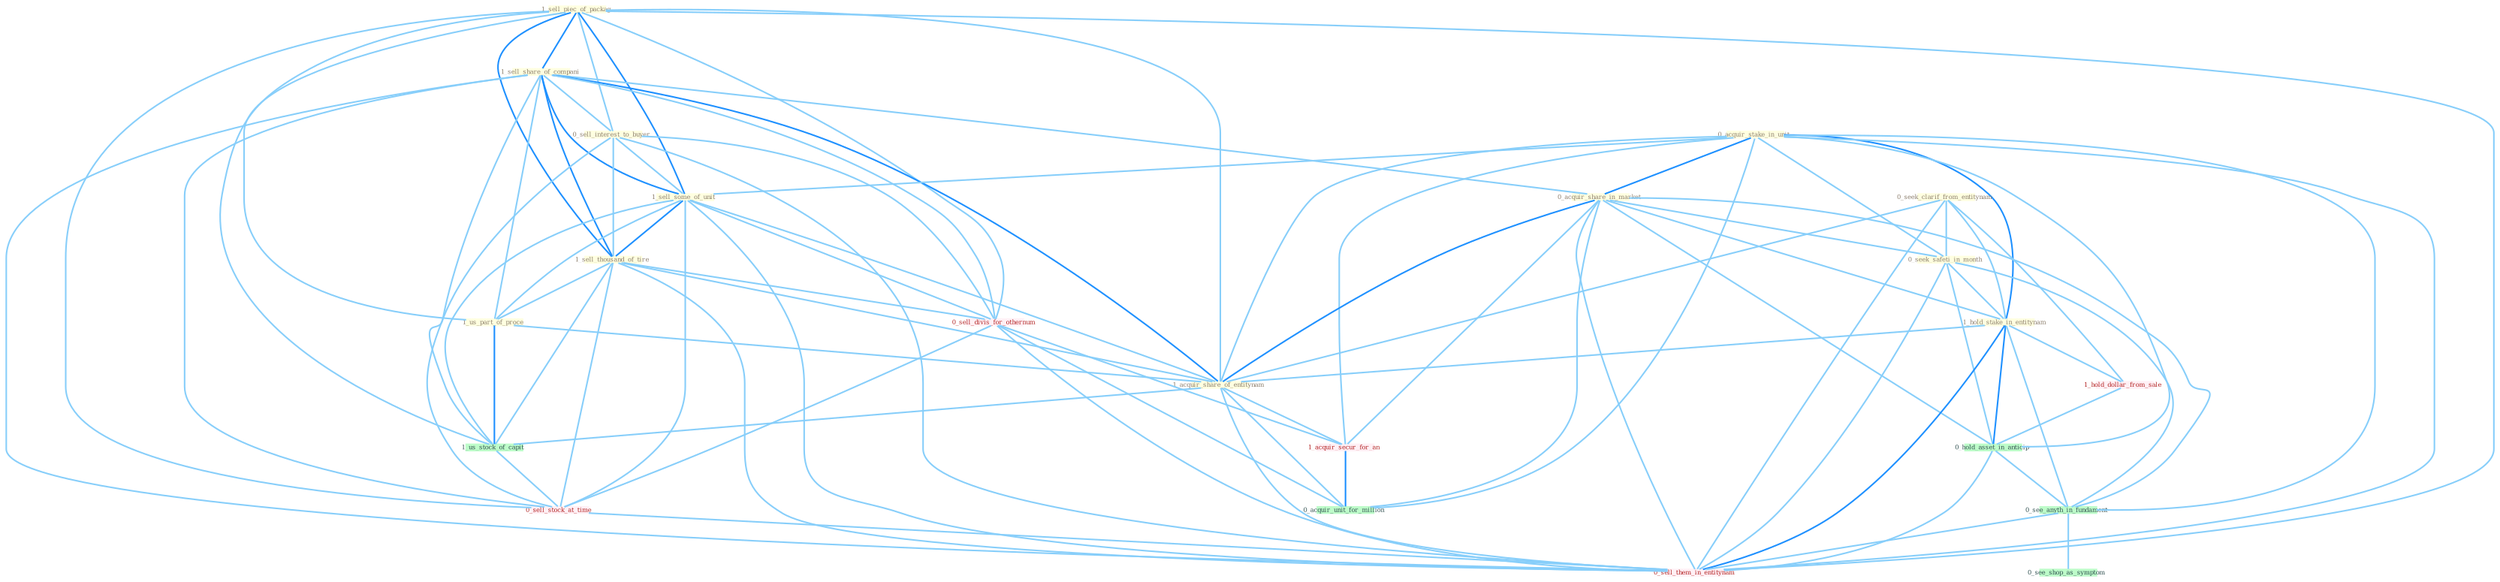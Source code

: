 Graph G{ 
    node
    [shape=polygon,style=filled,width=.5,height=.06,color="#BDFCC9",fixedsize=true,fontsize=4,
    fontcolor="#2f4f4f"];
    {node
    [color="#ffffe0", fontcolor="#8b7d6b"] "1_sell_piec_of_packag " "1_sell_share_of_compani " "0_acquir_stake_in_unit " "0_acquir_share_in_market " "0_sell_interest_to_buyer " "0_seek_clarif_from_entitynam " "1_sell_some_of_unit " "1_sell_thousand_of_tire " "0_seek_safeti_in_month " "1_hold_stake_in_entitynam " "1_us_part_of_proce " "1_acquir_share_of_entitynam "}
{node [color="#fff0f5", fontcolor="#b22222"] "0_sell_divis_for_othernum " "1_acquir_secur_for_an " "1_hold_dollar_from_sale " "0_sell_stock_at_time " "0_sell_them_in_entitynam "}
edge [color="#B0E2FF"];

	"1_sell_piec_of_packag " -- "1_sell_share_of_compani " [w="2", color="#1e90ff" , len=0.8];
	"1_sell_piec_of_packag " -- "0_sell_interest_to_buyer " [w="1", color="#87cefa" ];
	"1_sell_piec_of_packag " -- "1_sell_some_of_unit " [w="2", color="#1e90ff" , len=0.8];
	"1_sell_piec_of_packag " -- "1_sell_thousand_of_tire " [w="2", color="#1e90ff" , len=0.8];
	"1_sell_piec_of_packag " -- "1_us_part_of_proce " [w="1", color="#87cefa" ];
	"1_sell_piec_of_packag " -- "1_acquir_share_of_entitynam " [w="1", color="#87cefa" ];
	"1_sell_piec_of_packag " -- "0_sell_divis_for_othernum " [w="1", color="#87cefa" ];
	"1_sell_piec_of_packag " -- "1_us_stock_of_capit " [w="1", color="#87cefa" ];
	"1_sell_piec_of_packag " -- "0_sell_stock_at_time " [w="1", color="#87cefa" ];
	"1_sell_piec_of_packag " -- "0_sell_them_in_entitynam " [w="1", color="#87cefa" ];
	"1_sell_share_of_compani " -- "0_acquir_share_in_market " [w="1", color="#87cefa" ];
	"1_sell_share_of_compani " -- "0_sell_interest_to_buyer " [w="1", color="#87cefa" ];
	"1_sell_share_of_compani " -- "1_sell_some_of_unit " [w="2", color="#1e90ff" , len=0.8];
	"1_sell_share_of_compani " -- "1_sell_thousand_of_tire " [w="2", color="#1e90ff" , len=0.8];
	"1_sell_share_of_compani " -- "1_us_part_of_proce " [w="1", color="#87cefa" ];
	"1_sell_share_of_compani " -- "1_acquir_share_of_entitynam " [w="2", color="#1e90ff" , len=0.8];
	"1_sell_share_of_compani " -- "0_sell_divis_for_othernum " [w="1", color="#87cefa" ];
	"1_sell_share_of_compani " -- "1_us_stock_of_capit " [w="1", color="#87cefa" ];
	"1_sell_share_of_compani " -- "0_sell_stock_at_time " [w="1", color="#87cefa" ];
	"1_sell_share_of_compani " -- "0_sell_them_in_entitynam " [w="1", color="#87cefa" ];
	"0_acquir_stake_in_unit " -- "0_acquir_share_in_market " [w="2", color="#1e90ff" , len=0.8];
	"0_acquir_stake_in_unit " -- "1_sell_some_of_unit " [w="1", color="#87cefa" ];
	"0_acquir_stake_in_unit " -- "0_seek_safeti_in_month " [w="1", color="#87cefa" ];
	"0_acquir_stake_in_unit " -- "1_hold_stake_in_entitynam " [w="2", color="#1e90ff" , len=0.8];
	"0_acquir_stake_in_unit " -- "1_acquir_share_of_entitynam " [w="1", color="#87cefa" ];
	"0_acquir_stake_in_unit " -- "1_acquir_secur_for_an " [w="1", color="#87cefa" ];
	"0_acquir_stake_in_unit " -- "0_hold_asset_in_anticip " [w="1", color="#87cefa" ];
	"0_acquir_stake_in_unit " -- "0_see_anyth_in_fundament " [w="1", color="#87cefa" ];
	"0_acquir_stake_in_unit " -- "0_acquir_unit_for_million " [w="1", color="#87cefa" ];
	"0_acquir_stake_in_unit " -- "0_sell_them_in_entitynam " [w="1", color="#87cefa" ];
	"0_acquir_share_in_market " -- "0_seek_safeti_in_month " [w="1", color="#87cefa" ];
	"0_acquir_share_in_market " -- "1_hold_stake_in_entitynam " [w="1", color="#87cefa" ];
	"0_acquir_share_in_market " -- "1_acquir_share_of_entitynam " [w="2", color="#1e90ff" , len=0.8];
	"0_acquir_share_in_market " -- "1_acquir_secur_for_an " [w="1", color="#87cefa" ];
	"0_acquir_share_in_market " -- "0_hold_asset_in_anticip " [w="1", color="#87cefa" ];
	"0_acquir_share_in_market " -- "0_see_anyth_in_fundament " [w="1", color="#87cefa" ];
	"0_acquir_share_in_market " -- "0_acquir_unit_for_million " [w="1", color="#87cefa" ];
	"0_acquir_share_in_market " -- "0_sell_them_in_entitynam " [w="1", color="#87cefa" ];
	"0_sell_interest_to_buyer " -- "1_sell_some_of_unit " [w="1", color="#87cefa" ];
	"0_sell_interest_to_buyer " -- "1_sell_thousand_of_tire " [w="1", color="#87cefa" ];
	"0_sell_interest_to_buyer " -- "0_sell_divis_for_othernum " [w="1", color="#87cefa" ];
	"0_sell_interest_to_buyer " -- "0_sell_stock_at_time " [w="1", color="#87cefa" ];
	"0_sell_interest_to_buyer " -- "0_sell_them_in_entitynam " [w="1", color="#87cefa" ];
	"0_seek_clarif_from_entitynam " -- "0_seek_safeti_in_month " [w="1", color="#87cefa" ];
	"0_seek_clarif_from_entitynam " -- "1_hold_stake_in_entitynam " [w="1", color="#87cefa" ];
	"0_seek_clarif_from_entitynam " -- "1_acquir_share_of_entitynam " [w="1", color="#87cefa" ];
	"0_seek_clarif_from_entitynam " -- "1_hold_dollar_from_sale " [w="1", color="#87cefa" ];
	"0_seek_clarif_from_entitynam " -- "0_sell_them_in_entitynam " [w="1", color="#87cefa" ];
	"1_sell_some_of_unit " -- "1_sell_thousand_of_tire " [w="2", color="#1e90ff" , len=0.8];
	"1_sell_some_of_unit " -- "1_us_part_of_proce " [w="1", color="#87cefa" ];
	"1_sell_some_of_unit " -- "1_acquir_share_of_entitynam " [w="1", color="#87cefa" ];
	"1_sell_some_of_unit " -- "0_sell_divis_for_othernum " [w="1", color="#87cefa" ];
	"1_sell_some_of_unit " -- "1_us_stock_of_capit " [w="1", color="#87cefa" ];
	"1_sell_some_of_unit " -- "0_sell_stock_at_time " [w="1", color="#87cefa" ];
	"1_sell_some_of_unit " -- "0_sell_them_in_entitynam " [w="1", color="#87cefa" ];
	"1_sell_thousand_of_tire " -- "1_us_part_of_proce " [w="1", color="#87cefa" ];
	"1_sell_thousand_of_tire " -- "1_acquir_share_of_entitynam " [w="1", color="#87cefa" ];
	"1_sell_thousand_of_tire " -- "0_sell_divis_for_othernum " [w="1", color="#87cefa" ];
	"1_sell_thousand_of_tire " -- "1_us_stock_of_capit " [w="1", color="#87cefa" ];
	"1_sell_thousand_of_tire " -- "0_sell_stock_at_time " [w="1", color="#87cefa" ];
	"1_sell_thousand_of_tire " -- "0_sell_them_in_entitynam " [w="1", color="#87cefa" ];
	"0_seek_safeti_in_month " -- "1_hold_stake_in_entitynam " [w="1", color="#87cefa" ];
	"0_seek_safeti_in_month " -- "0_hold_asset_in_anticip " [w="1", color="#87cefa" ];
	"0_seek_safeti_in_month " -- "0_see_anyth_in_fundament " [w="1", color="#87cefa" ];
	"0_seek_safeti_in_month " -- "0_sell_them_in_entitynam " [w="1", color="#87cefa" ];
	"1_hold_stake_in_entitynam " -- "1_acquir_share_of_entitynam " [w="1", color="#87cefa" ];
	"1_hold_stake_in_entitynam " -- "1_hold_dollar_from_sale " [w="1", color="#87cefa" ];
	"1_hold_stake_in_entitynam " -- "0_hold_asset_in_anticip " [w="2", color="#1e90ff" , len=0.8];
	"1_hold_stake_in_entitynam " -- "0_see_anyth_in_fundament " [w="1", color="#87cefa" ];
	"1_hold_stake_in_entitynam " -- "0_sell_them_in_entitynam " [w="2", color="#1e90ff" , len=0.8];
	"1_us_part_of_proce " -- "1_acquir_share_of_entitynam " [w="1", color="#87cefa" ];
	"1_us_part_of_proce " -- "1_us_stock_of_capit " [w="2", color="#1e90ff" , len=0.8];
	"1_acquir_share_of_entitynam " -- "1_acquir_secur_for_an " [w="1", color="#87cefa" ];
	"1_acquir_share_of_entitynam " -- "1_us_stock_of_capit " [w="1", color="#87cefa" ];
	"1_acquir_share_of_entitynam " -- "0_acquir_unit_for_million " [w="1", color="#87cefa" ];
	"1_acquir_share_of_entitynam " -- "0_sell_them_in_entitynam " [w="1", color="#87cefa" ];
	"0_sell_divis_for_othernum " -- "1_acquir_secur_for_an " [w="1", color="#87cefa" ];
	"0_sell_divis_for_othernum " -- "0_sell_stock_at_time " [w="1", color="#87cefa" ];
	"0_sell_divis_for_othernum " -- "0_acquir_unit_for_million " [w="1", color="#87cefa" ];
	"0_sell_divis_for_othernum " -- "0_sell_them_in_entitynam " [w="1", color="#87cefa" ];
	"1_acquir_secur_for_an " -- "0_acquir_unit_for_million " [w="2", color="#1e90ff" , len=0.8];
	"1_us_stock_of_capit " -- "0_sell_stock_at_time " [w="1", color="#87cefa" ];
	"1_hold_dollar_from_sale " -- "0_hold_asset_in_anticip " [w="1", color="#87cefa" ];
	"0_hold_asset_in_anticip " -- "0_see_anyth_in_fundament " [w="1", color="#87cefa" ];
	"0_hold_asset_in_anticip " -- "0_sell_them_in_entitynam " [w="1", color="#87cefa" ];
	"0_sell_stock_at_time " -- "0_sell_them_in_entitynam " [w="1", color="#87cefa" ];
	"0_see_anyth_in_fundament " -- "0_see_shop_as_symptom " [w="1", color="#87cefa" ];
	"0_see_anyth_in_fundament " -- "0_sell_them_in_entitynam " [w="1", color="#87cefa" ];
}